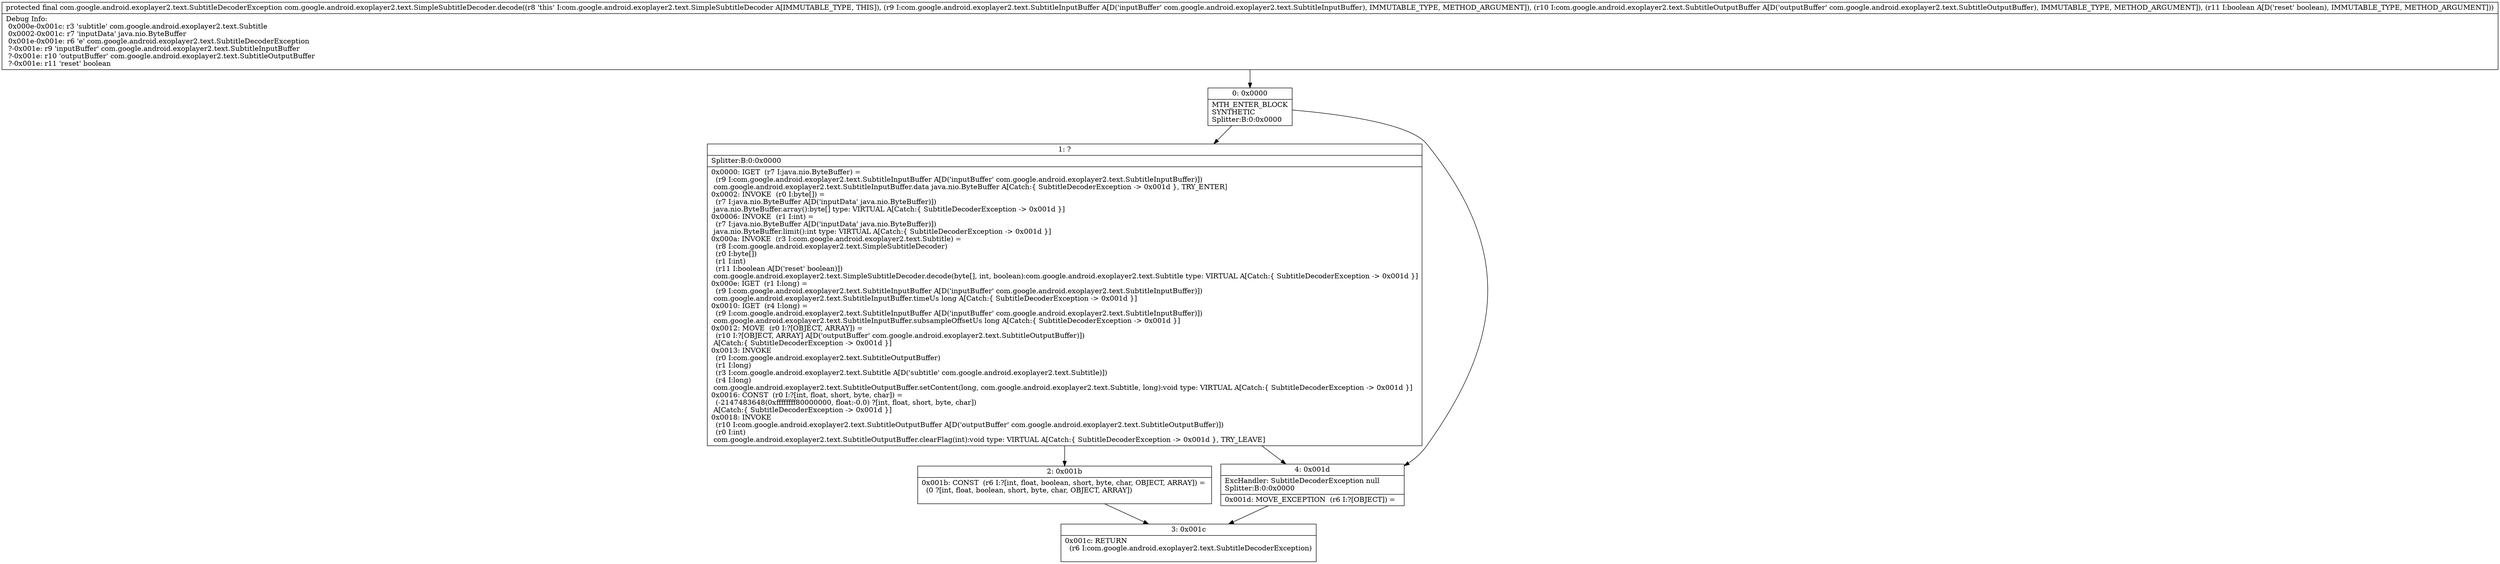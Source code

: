 digraph "CFG forcom.google.android.exoplayer2.text.SimpleSubtitleDecoder.decode(Lcom\/google\/android\/exoplayer2\/text\/SubtitleInputBuffer;Lcom\/google\/android\/exoplayer2\/text\/SubtitleOutputBuffer;Z)Lcom\/google\/android\/exoplayer2\/text\/SubtitleDecoderException;" {
Node_0 [shape=record,label="{0\:\ 0x0000|MTH_ENTER_BLOCK\lSYNTHETIC\lSplitter:B:0:0x0000\l}"];
Node_1 [shape=record,label="{1\:\ ?|Splitter:B:0:0x0000\l|0x0000: IGET  (r7 I:java.nio.ByteBuffer) = \l  (r9 I:com.google.android.exoplayer2.text.SubtitleInputBuffer A[D('inputBuffer' com.google.android.exoplayer2.text.SubtitleInputBuffer)])\l com.google.android.exoplayer2.text.SubtitleInputBuffer.data java.nio.ByteBuffer A[Catch:\{ SubtitleDecoderException \-\> 0x001d \}, TRY_ENTER]\l0x0002: INVOKE  (r0 I:byte[]) = \l  (r7 I:java.nio.ByteBuffer A[D('inputData' java.nio.ByteBuffer)])\l java.nio.ByteBuffer.array():byte[] type: VIRTUAL A[Catch:\{ SubtitleDecoderException \-\> 0x001d \}]\l0x0006: INVOKE  (r1 I:int) = \l  (r7 I:java.nio.ByteBuffer A[D('inputData' java.nio.ByteBuffer)])\l java.nio.ByteBuffer.limit():int type: VIRTUAL A[Catch:\{ SubtitleDecoderException \-\> 0x001d \}]\l0x000a: INVOKE  (r3 I:com.google.android.exoplayer2.text.Subtitle) = \l  (r8 I:com.google.android.exoplayer2.text.SimpleSubtitleDecoder)\l  (r0 I:byte[])\l  (r1 I:int)\l  (r11 I:boolean A[D('reset' boolean)])\l com.google.android.exoplayer2.text.SimpleSubtitleDecoder.decode(byte[], int, boolean):com.google.android.exoplayer2.text.Subtitle type: VIRTUAL A[Catch:\{ SubtitleDecoderException \-\> 0x001d \}]\l0x000e: IGET  (r1 I:long) = \l  (r9 I:com.google.android.exoplayer2.text.SubtitleInputBuffer A[D('inputBuffer' com.google.android.exoplayer2.text.SubtitleInputBuffer)])\l com.google.android.exoplayer2.text.SubtitleInputBuffer.timeUs long A[Catch:\{ SubtitleDecoderException \-\> 0x001d \}]\l0x0010: IGET  (r4 I:long) = \l  (r9 I:com.google.android.exoplayer2.text.SubtitleInputBuffer A[D('inputBuffer' com.google.android.exoplayer2.text.SubtitleInputBuffer)])\l com.google.android.exoplayer2.text.SubtitleInputBuffer.subsampleOffsetUs long A[Catch:\{ SubtitleDecoderException \-\> 0x001d \}]\l0x0012: MOVE  (r0 I:?[OBJECT, ARRAY]) = \l  (r10 I:?[OBJECT, ARRAY] A[D('outputBuffer' com.google.android.exoplayer2.text.SubtitleOutputBuffer)])\l A[Catch:\{ SubtitleDecoderException \-\> 0x001d \}]\l0x0013: INVOKE  \l  (r0 I:com.google.android.exoplayer2.text.SubtitleOutputBuffer)\l  (r1 I:long)\l  (r3 I:com.google.android.exoplayer2.text.Subtitle A[D('subtitle' com.google.android.exoplayer2.text.Subtitle)])\l  (r4 I:long)\l com.google.android.exoplayer2.text.SubtitleOutputBuffer.setContent(long, com.google.android.exoplayer2.text.Subtitle, long):void type: VIRTUAL A[Catch:\{ SubtitleDecoderException \-\> 0x001d \}]\l0x0016: CONST  (r0 I:?[int, float, short, byte, char]) = \l  (\-2147483648(0xffffffff80000000, float:\-0.0) ?[int, float, short, byte, char])\l A[Catch:\{ SubtitleDecoderException \-\> 0x001d \}]\l0x0018: INVOKE  \l  (r10 I:com.google.android.exoplayer2.text.SubtitleOutputBuffer A[D('outputBuffer' com.google.android.exoplayer2.text.SubtitleOutputBuffer)])\l  (r0 I:int)\l com.google.android.exoplayer2.text.SubtitleOutputBuffer.clearFlag(int):void type: VIRTUAL A[Catch:\{ SubtitleDecoderException \-\> 0x001d \}, TRY_LEAVE]\l}"];
Node_2 [shape=record,label="{2\:\ 0x001b|0x001b: CONST  (r6 I:?[int, float, boolean, short, byte, char, OBJECT, ARRAY]) = \l  (0 ?[int, float, boolean, short, byte, char, OBJECT, ARRAY])\l \l}"];
Node_3 [shape=record,label="{3\:\ 0x001c|0x001c: RETURN  \l  (r6 I:com.google.android.exoplayer2.text.SubtitleDecoderException)\l \l}"];
Node_4 [shape=record,label="{4\:\ 0x001d|ExcHandler: SubtitleDecoderException null\lSplitter:B:0:0x0000\l|0x001d: MOVE_EXCEPTION  (r6 I:?[OBJECT]) =  \l}"];
MethodNode[shape=record,label="{protected final com.google.android.exoplayer2.text.SubtitleDecoderException com.google.android.exoplayer2.text.SimpleSubtitleDecoder.decode((r8 'this' I:com.google.android.exoplayer2.text.SimpleSubtitleDecoder A[IMMUTABLE_TYPE, THIS]), (r9 I:com.google.android.exoplayer2.text.SubtitleInputBuffer A[D('inputBuffer' com.google.android.exoplayer2.text.SubtitleInputBuffer), IMMUTABLE_TYPE, METHOD_ARGUMENT]), (r10 I:com.google.android.exoplayer2.text.SubtitleOutputBuffer A[D('outputBuffer' com.google.android.exoplayer2.text.SubtitleOutputBuffer), IMMUTABLE_TYPE, METHOD_ARGUMENT]), (r11 I:boolean A[D('reset' boolean), IMMUTABLE_TYPE, METHOD_ARGUMENT]))  | Debug Info:\l  0x000e\-0x001c: r3 'subtitle' com.google.android.exoplayer2.text.Subtitle\l  0x0002\-0x001c: r7 'inputData' java.nio.ByteBuffer\l  0x001e\-0x001e: r6 'e' com.google.android.exoplayer2.text.SubtitleDecoderException\l  ?\-0x001e: r9 'inputBuffer' com.google.android.exoplayer2.text.SubtitleInputBuffer\l  ?\-0x001e: r10 'outputBuffer' com.google.android.exoplayer2.text.SubtitleOutputBuffer\l  ?\-0x001e: r11 'reset' boolean\l}"];
MethodNode -> Node_0;
Node_0 -> Node_1;
Node_0 -> Node_4;
Node_1 -> Node_2;
Node_1 -> Node_4;
Node_2 -> Node_3;
Node_4 -> Node_3;
}

